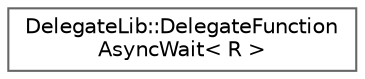 digraph "Graphical Class Hierarchy"
{
 // LATEX_PDF_SIZE
  bgcolor="transparent";
  edge [fontname=Helvetica,fontsize=10,labelfontname=Helvetica,labelfontsize=10];
  node [fontname=Helvetica,fontsize=10,shape=box,height=0.2,width=0.4];
  rankdir="LR";
  Node0 [id="Node000000",label="DelegateLib::DelegateFunction\lAsyncWait\< R \>",height=0.2,width=0.4,color="grey40", fillcolor="white", style="filled",URL="$struct_delegate_lib_1_1_delegate_function_async_wait.html",tooltip=" "];
}
